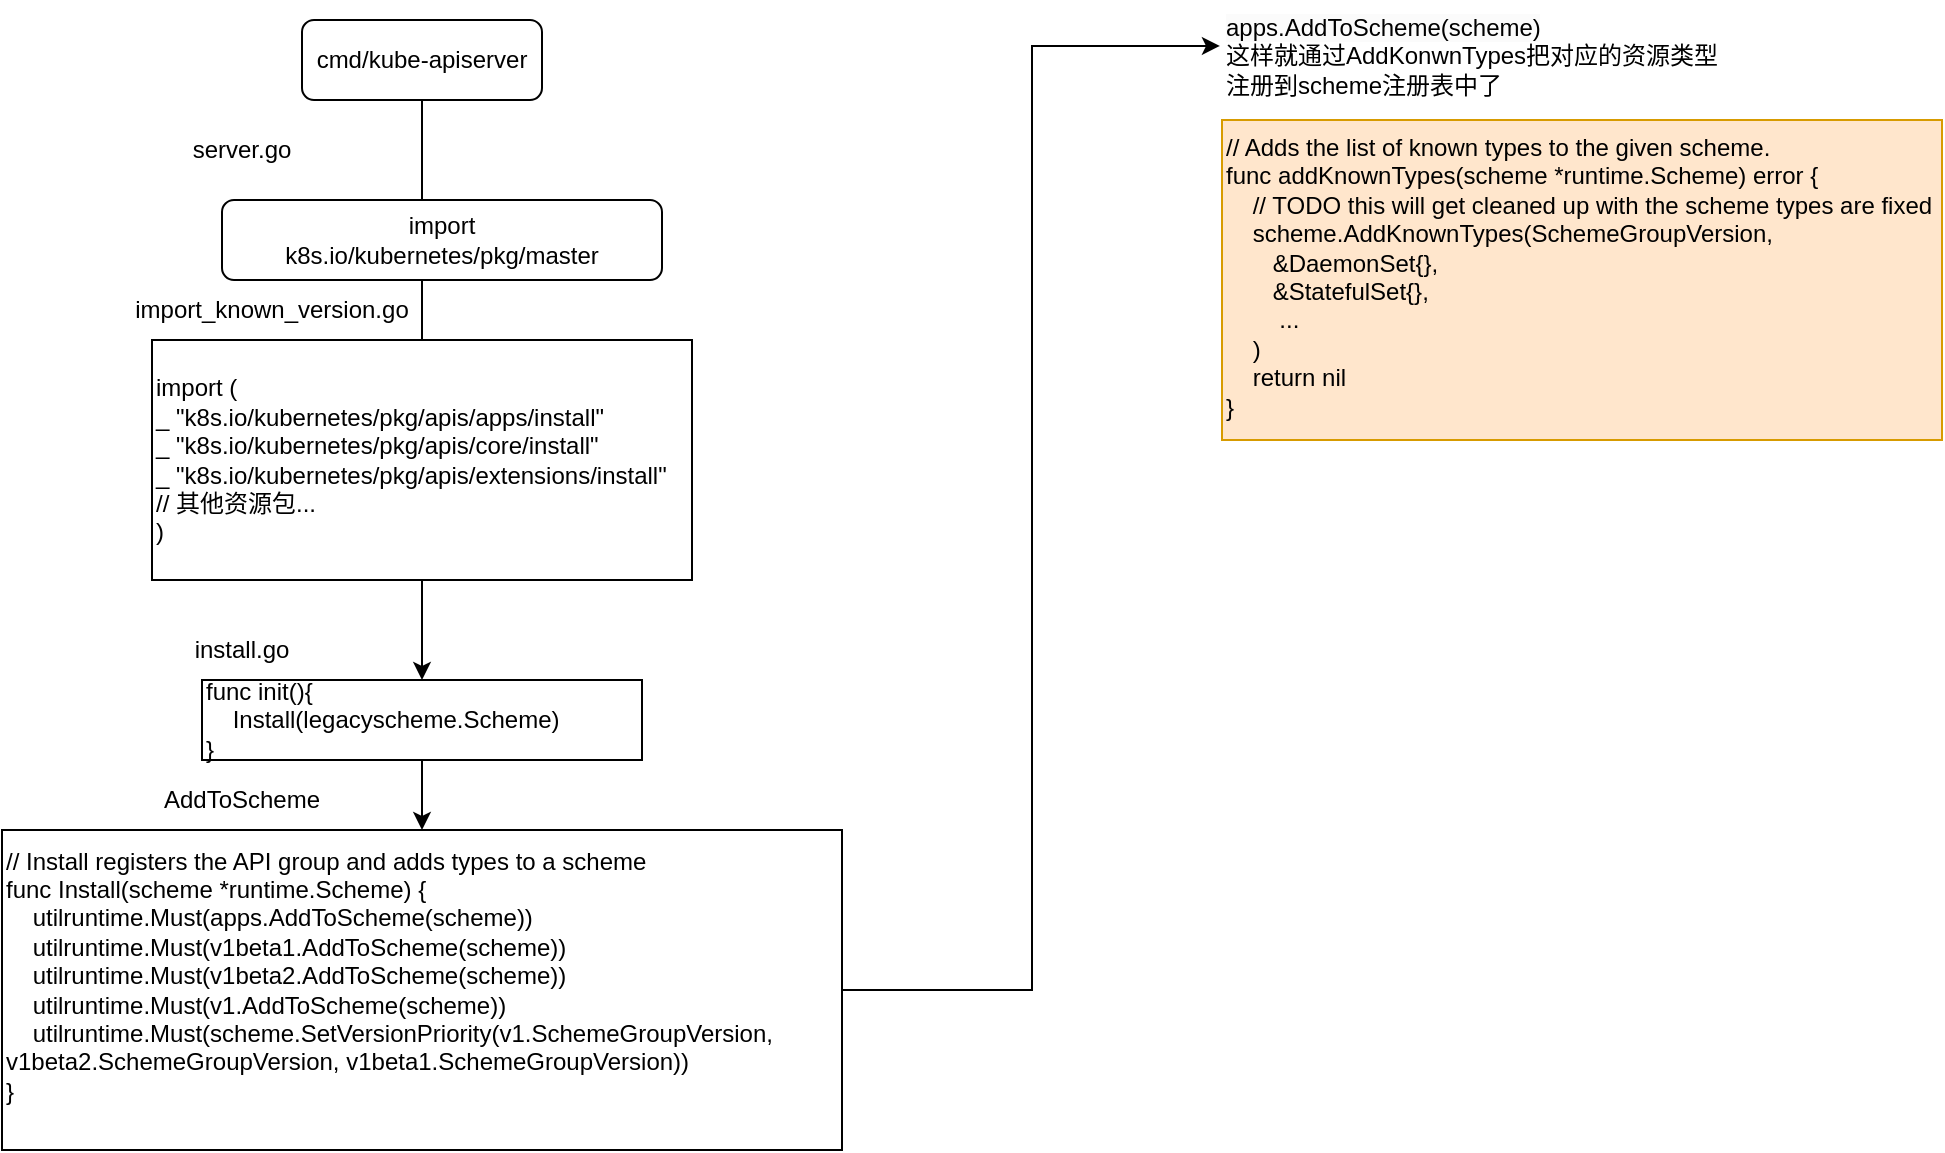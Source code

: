 <mxfile version="24.5.4" type="github">
  <diagram name="第 1 页" id="boPHWWFr9pnEfQ7hYIM2">
    <mxGraphModel dx="1875" dy="574" grid="1" gridSize="10" guides="1" tooltips="1" connect="1" arrows="1" fold="1" page="1" pageScale="1" pageWidth="827" pageHeight="1169" math="0" shadow="0">
      <root>
        <mxCell id="0" />
        <mxCell id="1" parent="0" />
        <mxCell id="KPFWhvh2tFq_cNsMSpEX-3" value="" style="edgeStyle=orthogonalEdgeStyle;rounded=0;orthogonalLoop=1;jettySize=auto;html=1;" parent="1" source="KPFWhvh2tFq_cNsMSpEX-1" target="KPFWhvh2tFq_cNsMSpEX-2" edge="1">
          <mxGeometry relative="1" as="geometry" />
        </mxCell>
        <mxCell id="KPFWhvh2tFq_cNsMSpEX-1" value="cmd/kube-apiserver" style="rounded=1;whiteSpace=wrap;html=1;" parent="1" vertex="1">
          <mxGeometry x="140" y="20" width="120" height="40" as="geometry" />
        </mxCell>
        <mxCell id="KPFWhvh2tFq_cNsMSpEX-16" value="" style="edgeStyle=orthogonalEdgeStyle;rounded=0;orthogonalLoop=1;jettySize=auto;html=1;entryX=0.5;entryY=0;entryDx=0;entryDy=0;" parent="1" source="KPFWhvh2tFq_cNsMSpEX-2" target="KPFWhvh2tFq_cNsMSpEX-17" edge="1">
          <mxGeometry relative="1" as="geometry">
            <mxPoint x="200" y="430" as="targetPoint" />
          </mxGeometry>
        </mxCell>
        <mxCell id="KPFWhvh2tFq_cNsMSpEX-2" value="func init(){&lt;div&gt;&amp;nbsp; &amp;nbsp; Install(legacyscheme.Scheme)&lt;/div&gt;&lt;div&gt;&lt;span style=&quot;background-color: initial;&quot;&gt;}&lt;/span&gt;&lt;/div&gt;" style="rounded=0;whiteSpace=wrap;html=1;align=left;" parent="1" vertex="1">
          <mxGeometry x="90" y="350" width="220" height="40" as="geometry" />
        </mxCell>
        <mxCell id="KPFWhvh2tFq_cNsMSpEX-5" value="&lt;span class=&quot;hljs-keyword&quot;&gt;import&lt;/span&gt; (&lt;br&gt;    _ &lt;span class=&quot;hljs-string&quot;&gt;&quot;k8s.io/kubernetes/pkg/apis/apps/install&quot;&lt;/span&gt;&lt;br&gt;    _ &lt;span class=&quot;hljs-string&quot;&gt;&quot;k8s.io/kubernetes/pkg/apis/core/install&quot;&lt;/span&gt;&lt;br&gt;    _ &lt;span class=&quot;hljs-string&quot;&gt;&quot;k8s.io/kubernetes/pkg/apis/extensions/install&quot;&lt;/span&gt;&lt;br&gt;    &lt;span class=&quot;hljs-comment&quot;&gt;// 其他资源包...&lt;/span&gt;&lt;br&gt;)" style="rounded=0;whiteSpace=wrap;html=1;align=left;" parent="1" vertex="1">
          <mxGeometry x="65" y="180" width="270" height="120" as="geometry" />
        </mxCell>
        <mxCell id="KPFWhvh2tFq_cNsMSpEX-7" value="server.go" style="text;html=1;align=center;verticalAlign=middle;whiteSpace=wrap;rounded=0;" parent="1" vertex="1">
          <mxGeometry x="80" y="70" width="60" height="30" as="geometry" />
        </mxCell>
        <mxCell id="KPFWhvh2tFq_cNsMSpEX-8" value="import_known_version.go" style="text;html=1;align=center;verticalAlign=middle;whiteSpace=wrap;rounded=0;" parent="1" vertex="1">
          <mxGeometry x="60" y="150" width="130" height="30" as="geometry" />
        </mxCell>
        <mxCell id="KPFWhvh2tFq_cNsMSpEX-11" value="import&lt;br&gt;k8s.io/kubernetes/pkg/master" style="rounded=1;whiteSpace=wrap;html=1;" parent="1" vertex="1">
          <mxGeometry x="100" y="110" width="220" height="40" as="geometry" />
        </mxCell>
        <mxCell id="KPFWhvh2tFq_cNsMSpEX-14" value="install.go" style="text;html=1;align=center;verticalAlign=middle;whiteSpace=wrap;rounded=0;" parent="1" vertex="1">
          <mxGeometry x="45" y="320" width="130" height="30" as="geometry" />
        </mxCell>
        <mxCell id="KPFWhvh2tFq_cNsMSpEX-17" value="&lt;div&gt;// Install registers the API group and adds types to a scheme&lt;/div&gt;&lt;div&gt;func Install(scheme *runtime.Scheme) {&lt;/div&gt;&lt;div&gt;&amp;nbsp; &amp;nbsp; utilruntime.Must(apps.AddToScheme(scheme))&lt;/div&gt;&lt;div&gt;&amp;nbsp; &amp;nbsp; utilruntime.Must(v1beta1.AddToScheme(scheme))&lt;/div&gt;&lt;div&gt;&amp;nbsp; &amp;nbsp; utilruntime.Must(v1beta2.AddToScheme(scheme))&lt;/div&gt;&lt;div&gt;&amp;nbsp; &amp;nbsp; utilruntime.Must(v1.AddToScheme(scheme))&lt;/div&gt;&lt;div&gt;&amp;nbsp; &amp;nbsp; utilruntime.Must(scheme.SetVersionPriority(v1.SchemeGroupVersion, v1beta2.SchemeGroupVersion, v1beta1.SchemeGroupVersion))&lt;/div&gt;&lt;div&gt;}&lt;/div&gt;&lt;div&gt;&lt;br&gt;&lt;/div&gt;" style="rounded=0;whiteSpace=wrap;html=1;align=left;" parent="1" vertex="1">
          <mxGeometry x="-10" y="425" width="420" height="160" as="geometry" />
        </mxCell>
        <mxCell id="KPFWhvh2tFq_cNsMSpEX-19" value="AddToScheme" style="text;html=1;align=center;verticalAlign=middle;whiteSpace=wrap;rounded=0;" parent="1" vertex="1">
          <mxGeometry x="45" y="395" width="130" height="30" as="geometry" />
        </mxCell>
        <mxCell id="KPFWhvh2tFq_cNsMSpEX-20" value="&lt;span style=&quot;color: rgb(0, 0, 0); font-family: Helvetica; font-size: 12px; font-style: normal; font-variant-ligatures: normal; font-variant-caps: normal; font-weight: 400; letter-spacing: normal; orphans: 2; text-align: left; text-indent: 0px; text-transform: none; widows: 2; word-spacing: 0px; -webkit-text-stroke-width: 0px; white-space: normal; background-color: rgb(251, 251, 251); text-decoration-thickness: initial; text-decoration-style: initial; text-decoration-color: initial; display: inline !important; float: none;&quot;&gt;apps.AddToScheme(scheme)&lt;/span&gt;&lt;div&gt;这样就通过AddKonwnTypes把对应的资源类型注册到scheme注册表中了&lt;/div&gt;" style="text;whiteSpace=wrap;html=1;" parent="1" vertex="1">
          <mxGeometry x="600" y="10" width="260" height="60" as="geometry" />
        </mxCell>
        <mxCell id="KPFWhvh2tFq_cNsMSpEX-21" value="// Adds the list of known types to the given scheme.&#xa;func addKnownTypes(scheme *runtime.Scheme) error {&#xa;    // TODO this will get cleaned up with the scheme types are fixed&#xa;    scheme.AddKnownTypes(SchemeGroupVersion,&#xa;       &amp;DaemonSet{},&#xa;       &amp;StatefulSet{},&#xa;        ...&#xa;    )&#xa;    return nil&#xa;}" style="text;whiteSpace=wrap;fillColor=#ffe6cc;strokeColor=#d79b00;" parent="1" vertex="1">
          <mxGeometry x="600" y="70" width="360" height="160" as="geometry" />
        </mxCell>
        <mxCell id="6bK-LUDXVn6LZ8W286DL-1" style="edgeStyle=orthogonalEdgeStyle;rounded=0;orthogonalLoop=1;jettySize=auto;html=1;entryX=-0.004;entryY=0.383;entryDx=0;entryDy=0;entryPerimeter=0;" edge="1" parent="1" source="KPFWhvh2tFq_cNsMSpEX-17" target="KPFWhvh2tFq_cNsMSpEX-20">
          <mxGeometry relative="1" as="geometry" />
        </mxCell>
      </root>
    </mxGraphModel>
  </diagram>
</mxfile>
